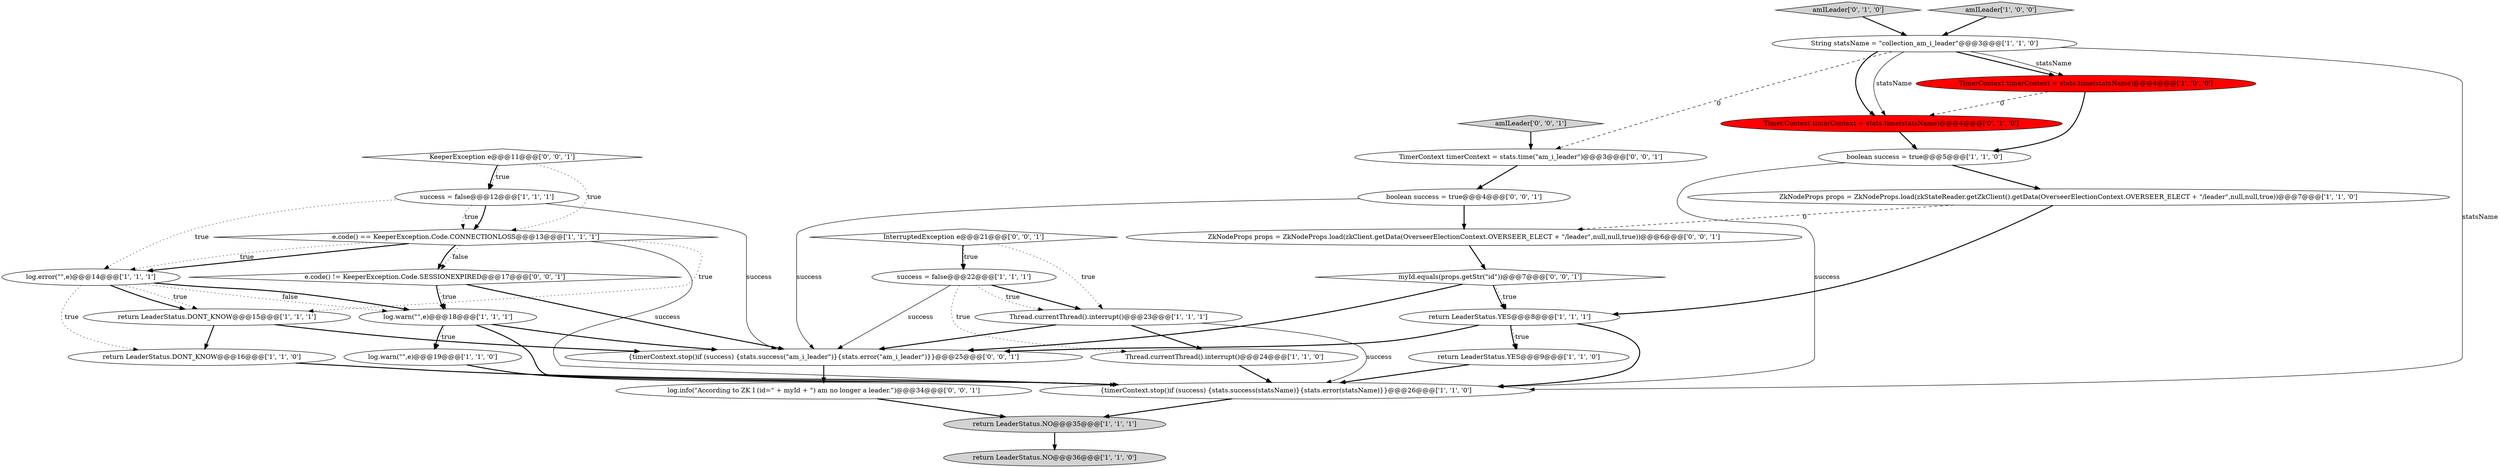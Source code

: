 digraph {
15 [style = filled, label = "boolean success = true@@@5@@@['1', '1', '0']", fillcolor = white, shape = ellipse image = "AAA0AAABBB1BBB"];
12 [style = filled, label = "success = false@@@12@@@['1', '1', '1']", fillcolor = white, shape = ellipse image = "AAA0AAABBB1BBB"];
5 [style = filled, label = "log.warn(\"\",e)@@@18@@@['1', '1', '1']", fillcolor = white, shape = ellipse image = "AAA0AAABBB1BBB"];
23 [style = filled, label = "e.code() != KeeperException.Code.SESSIONEXPIRED@@@17@@@['0', '0', '1']", fillcolor = white, shape = diamond image = "AAA0AAABBB3BBB"];
19 [style = filled, label = "return LeaderStatus.NO@@@36@@@['1', '1', '0']", fillcolor = lightgray, shape = ellipse image = "AAA0AAABBB1BBB"];
31 [style = filled, label = "InterruptedException e@@@21@@@['0', '0', '1']", fillcolor = white, shape = diamond image = "AAA0AAABBB3BBB"];
20 [style = filled, label = "amILeader['0', '1', '0']", fillcolor = lightgray, shape = diamond image = "AAA0AAABBB2BBB"];
27 [style = filled, label = "myId.equals(props.getStr(\"id\"))@@@7@@@['0', '0', '1']", fillcolor = white, shape = diamond image = "AAA0AAABBB3BBB"];
2 [style = filled, label = "log.warn(\"\",e)@@@19@@@['1', '1', '0']", fillcolor = white, shape = ellipse image = "AAA0AAABBB1BBB"];
9 [style = filled, label = "Thread.currentThread().interrupt()@@@24@@@['1', '1', '0']", fillcolor = white, shape = ellipse image = "AAA0AAABBB1BBB"];
25 [style = filled, label = "KeeperException e@@@11@@@['0', '0', '1']", fillcolor = white, shape = diamond image = "AAA0AAABBB3BBB"];
17 [style = filled, label = "return LeaderStatus.YES@@@9@@@['1', '1', '0']", fillcolor = white, shape = ellipse image = "AAA0AAABBB1BBB"];
16 [style = filled, label = "return LeaderStatus.NO@@@35@@@['1', '1', '1']", fillcolor = lightgray, shape = ellipse image = "AAA0AAABBB1BBB"];
4 [style = filled, label = "return LeaderStatus.DONT_KNOW@@@15@@@['1', '1', '1']", fillcolor = white, shape = ellipse image = "AAA0AAABBB1BBB"];
1 [style = filled, label = "ZkNodeProps props = ZkNodeProps.load(zkStateReader.getZkClient().getData(OverseerElectionContext.OVERSEER_ELECT + \"/leader\",null,null,true))@@@7@@@['1', '1', '0']", fillcolor = white, shape = ellipse image = "AAA0AAABBB1BBB"];
13 [style = filled, label = "amILeader['1', '0', '0']", fillcolor = lightgray, shape = diamond image = "AAA0AAABBB1BBB"];
22 [style = filled, label = "ZkNodeProps props = ZkNodeProps.load(zkClient.getData(OverseerElectionContext.OVERSEER_ELECT + \"/leader\",null,null,true))@@@6@@@['0', '0', '1']", fillcolor = white, shape = ellipse image = "AAA0AAABBB3BBB"];
10 [style = filled, label = "String statsName = \"collection_am_i_leader\"@@@3@@@['1', '1', '0']", fillcolor = white, shape = ellipse image = "AAA0AAABBB1BBB"];
3 [style = filled, label = "return LeaderStatus.DONT_KNOW@@@16@@@['1', '1', '0']", fillcolor = white, shape = ellipse image = "AAA0AAABBB1BBB"];
18 [style = filled, label = "success = false@@@22@@@['1', '1', '1']", fillcolor = white, shape = ellipse image = "AAA0AAABBB1BBB"];
26 [style = filled, label = "log.info(\"According to ZK I (id=\" + myId + \") am no longer a leader.\")@@@34@@@['0', '0', '1']", fillcolor = white, shape = ellipse image = "AAA0AAABBB3BBB"];
7 [style = filled, label = "e.code() == KeeperException.Code.CONNECTIONLOSS@@@13@@@['1', '1', '1']", fillcolor = white, shape = diamond image = "AAA0AAABBB1BBB"];
29 [style = filled, label = "TimerContext timerContext = stats.time(\"am_i_leader\")@@@3@@@['0', '0', '1']", fillcolor = white, shape = ellipse image = "AAA0AAABBB3BBB"];
14 [style = filled, label = "TimerContext timerContext = stats.time(statsName)@@@4@@@['1', '0', '0']", fillcolor = red, shape = ellipse image = "AAA1AAABBB1BBB"];
11 [style = filled, label = "{timerContext.stop()if (success) {stats.success(statsName)}{stats.error(statsName)}}@@@26@@@['1', '1', '0']", fillcolor = white, shape = ellipse image = "AAA0AAABBB1BBB"];
8 [style = filled, label = "log.error(\"\",e)@@@14@@@['1', '1', '1']", fillcolor = white, shape = ellipse image = "AAA0AAABBB1BBB"];
6 [style = filled, label = "Thread.currentThread().interrupt()@@@23@@@['1', '1', '1']", fillcolor = white, shape = ellipse image = "AAA0AAABBB1BBB"];
28 [style = filled, label = "{timerContext.stop()if (success) {stats.success(\"am_i_leader\")}{stats.error(\"am_i_leader\")}}@@@25@@@['0', '0', '1']", fillcolor = white, shape = ellipse image = "AAA0AAABBB3BBB"];
0 [style = filled, label = "return LeaderStatus.YES@@@8@@@['1', '1', '1']", fillcolor = white, shape = ellipse image = "AAA0AAABBB1BBB"];
24 [style = filled, label = "amILeader['0', '0', '1']", fillcolor = lightgray, shape = diamond image = "AAA0AAABBB3BBB"];
30 [style = filled, label = "boolean success = true@@@4@@@['0', '0', '1']", fillcolor = white, shape = ellipse image = "AAA0AAABBB3BBB"];
21 [style = filled, label = "Timer.Context timerContext = stats.time(statsName)@@@4@@@['0', '1', '0']", fillcolor = red, shape = ellipse image = "AAA1AAABBB2BBB"];
7->23 [style = dotted, label="false"];
11->16 [style = bold, label=""];
13->10 [style = bold, label=""];
4->3 [style = bold, label=""];
30->22 [style = bold, label=""];
9->11 [style = bold, label=""];
23->5 [style = bold, label=""];
27->0 [style = bold, label=""];
29->30 [style = bold, label=""];
10->14 [style = bold, label=""];
12->8 [style = dotted, label="true"];
0->17 [style = bold, label=""];
12->28 [style = solid, label="success"];
21->15 [style = bold, label=""];
18->28 [style = solid, label="success"];
27->28 [style = bold, label=""];
31->6 [style = dotted, label="true"];
3->11 [style = bold, label=""];
23->5 [style = dotted, label="true"];
0->11 [style = bold, label=""];
25->12 [style = dotted, label="true"];
15->11 [style = solid, label="success"];
31->18 [style = bold, label=""];
7->11 [style = solid, label="success"];
28->26 [style = bold, label=""];
24->29 [style = bold, label=""];
1->0 [style = bold, label=""];
10->21 [style = bold, label=""];
10->29 [style = dashed, label="0"];
16->19 [style = bold, label=""];
7->8 [style = bold, label=""];
5->28 [style = bold, label=""];
31->18 [style = dotted, label="true"];
17->11 [style = bold, label=""];
12->7 [style = bold, label=""];
4->28 [style = bold, label=""];
8->4 [style = dotted, label="true"];
8->3 [style = dotted, label="true"];
6->11 [style = solid, label="success"];
25->7 [style = dotted, label="true"];
20->10 [style = bold, label=""];
18->6 [style = dotted, label="true"];
1->22 [style = dashed, label="0"];
23->28 [style = bold, label=""];
26->16 [style = bold, label=""];
5->2 [style = bold, label=""];
10->21 [style = solid, label="statsName"];
8->5 [style = bold, label=""];
22->27 [style = bold, label=""];
27->0 [style = dotted, label="true"];
18->6 [style = bold, label=""];
25->12 [style = bold, label=""];
7->23 [style = bold, label=""];
18->9 [style = dotted, label="true"];
7->4 [style = dotted, label="true"];
10->14 [style = solid, label="statsName"];
10->11 [style = solid, label="statsName"];
0->17 [style = dotted, label="true"];
14->21 [style = dashed, label="0"];
14->15 [style = bold, label=""];
5->11 [style = bold, label=""];
8->5 [style = dotted, label="false"];
8->4 [style = bold, label=""];
6->9 [style = bold, label=""];
12->7 [style = dotted, label="true"];
7->8 [style = dotted, label="true"];
30->28 [style = solid, label="success"];
2->11 [style = bold, label=""];
5->2 [style = dotted, label="true"];
0->28 [style = bold, label=""];
6->28 [style = bold, label=""];
15->1 [style = bold, label=""];
}
